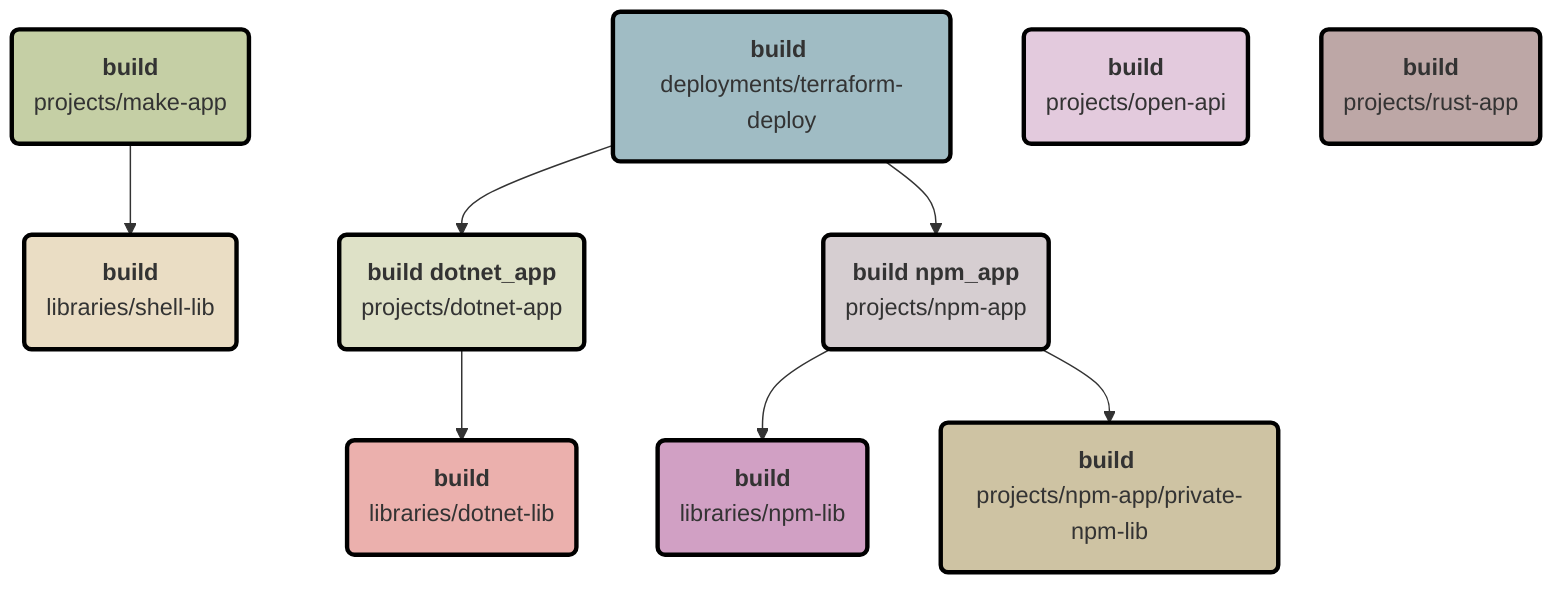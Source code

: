 flowchart TD
classDef build stroke:red,stroke-width:3px
classDef restore stroke:orange,stroke-width:3px
classDef ignore stroke:black,stroke-width:3px
deployments/terraform-deploy:build("<b>build</b> 
deployments/terraform-deploy")
libraries/dotnet-lib:build("<b>build</b> 
libraries/dotnet-lib")
libraries/npm-lib:build("<b>build</b> 
libraries/npm-lib")
libraries/shell-lib:build("<b>build</b> 
libraries/shell-lib")
projects/dotnet-app:build("<b>build dotnet_app</b> 
projects/dotnet-app")
projects/make-app:build("<b>build</b> 
projects/make-app")
projects/npm-app/private-npm-lib:build("<b>build</b> 
projects/npm-app/private-npm-lib")
projects/npm-app:build("<b>build npm_app</b> 
projects/npm-app")
projects/open-api:build("<b>build</b> 
projects/open-api")
projects/rust-app:build("<b>build</b> 
projects/rust-app")
deployments/terraform-deploy:build --> projects/dotnet-app:build
deployments/terraform-deploy:build --> projects/npm-app:build
class deployments/terraform-deploy:build ignore
style deployments/terraform-deploy:build fill:#A0BCC4
class libraries/dotnet-lib:build ignore
style libraries/dotnet-lib:build fill:#EBB0AD
class libraries/npm-lib:build ignore
style libraries/npm-lib:build fill:#D1A0C4
class libraries/shell-lib:build ignore
style libraries/shell-lib:build fill:#EADDC4
projects/dotnet-app:build --> libraries/dotnet-lib:build
class projects/dotnet-app:build ignore
style projects/dotnet-app:build fill:#DEE1C7
projects/make-app:build --> libraries/shell-lib:build
class projects/make-app:build ignore
style projects/make-app:build fill:#C5CFA5
class projects/npm-app/private-npm-lib:build ignore
style projects/npm-app/private-npm-lib:build fill:#CEC3A3
projects/npm-app:build --> libraries/npm-lib:build
projects/npm-app:build --> projects/npm-app/private-npm-lib:build
class projects/npm-app:build ignore
style projects/npm-app:build fill:#D6CED1
class projects/open-api:build ignore
style projects/open-api:build fill:#E3CADD
class projects/rust-app:build ignore
style projects/rust-app:build fill:#BDA7A6